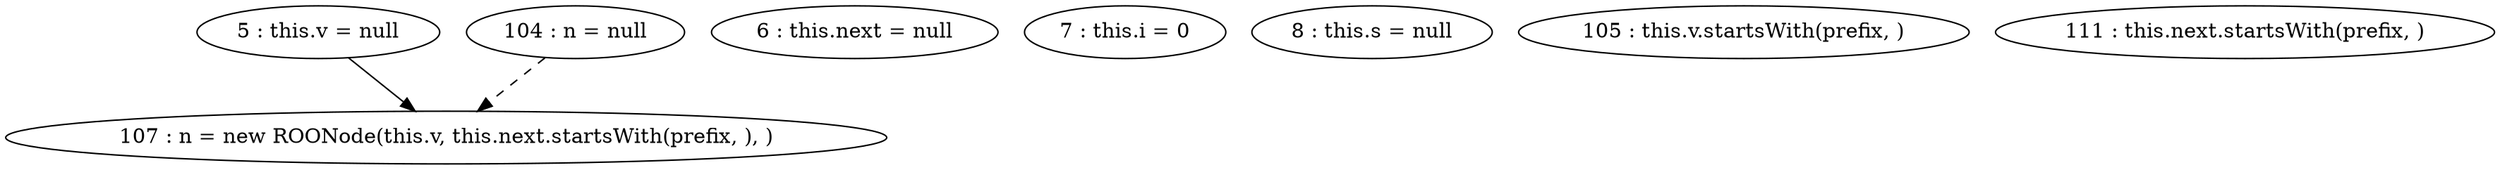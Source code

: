digraph G {
"5 : this.v = null"
"5 : this.v = null" -> "107 : n = new ROONode(this.v, this.next.startsWith(prefix, ), )"
"6 : this.next = null"
"7 : this.i = 0"
"8 : this.s = null"
"104 : n = null"
"104 : n = null" -> "107 : n = new ROONode(this.v, this.next.startsWith(prefix, ), )" [style=dashed]
"105 : this.v.startsWith(prefix, )"
"107 : n = new ROONode(this.v, this.next.startsWith(prefix, ), )"
"111 : this.next.startsWith(prefix, )"
}
